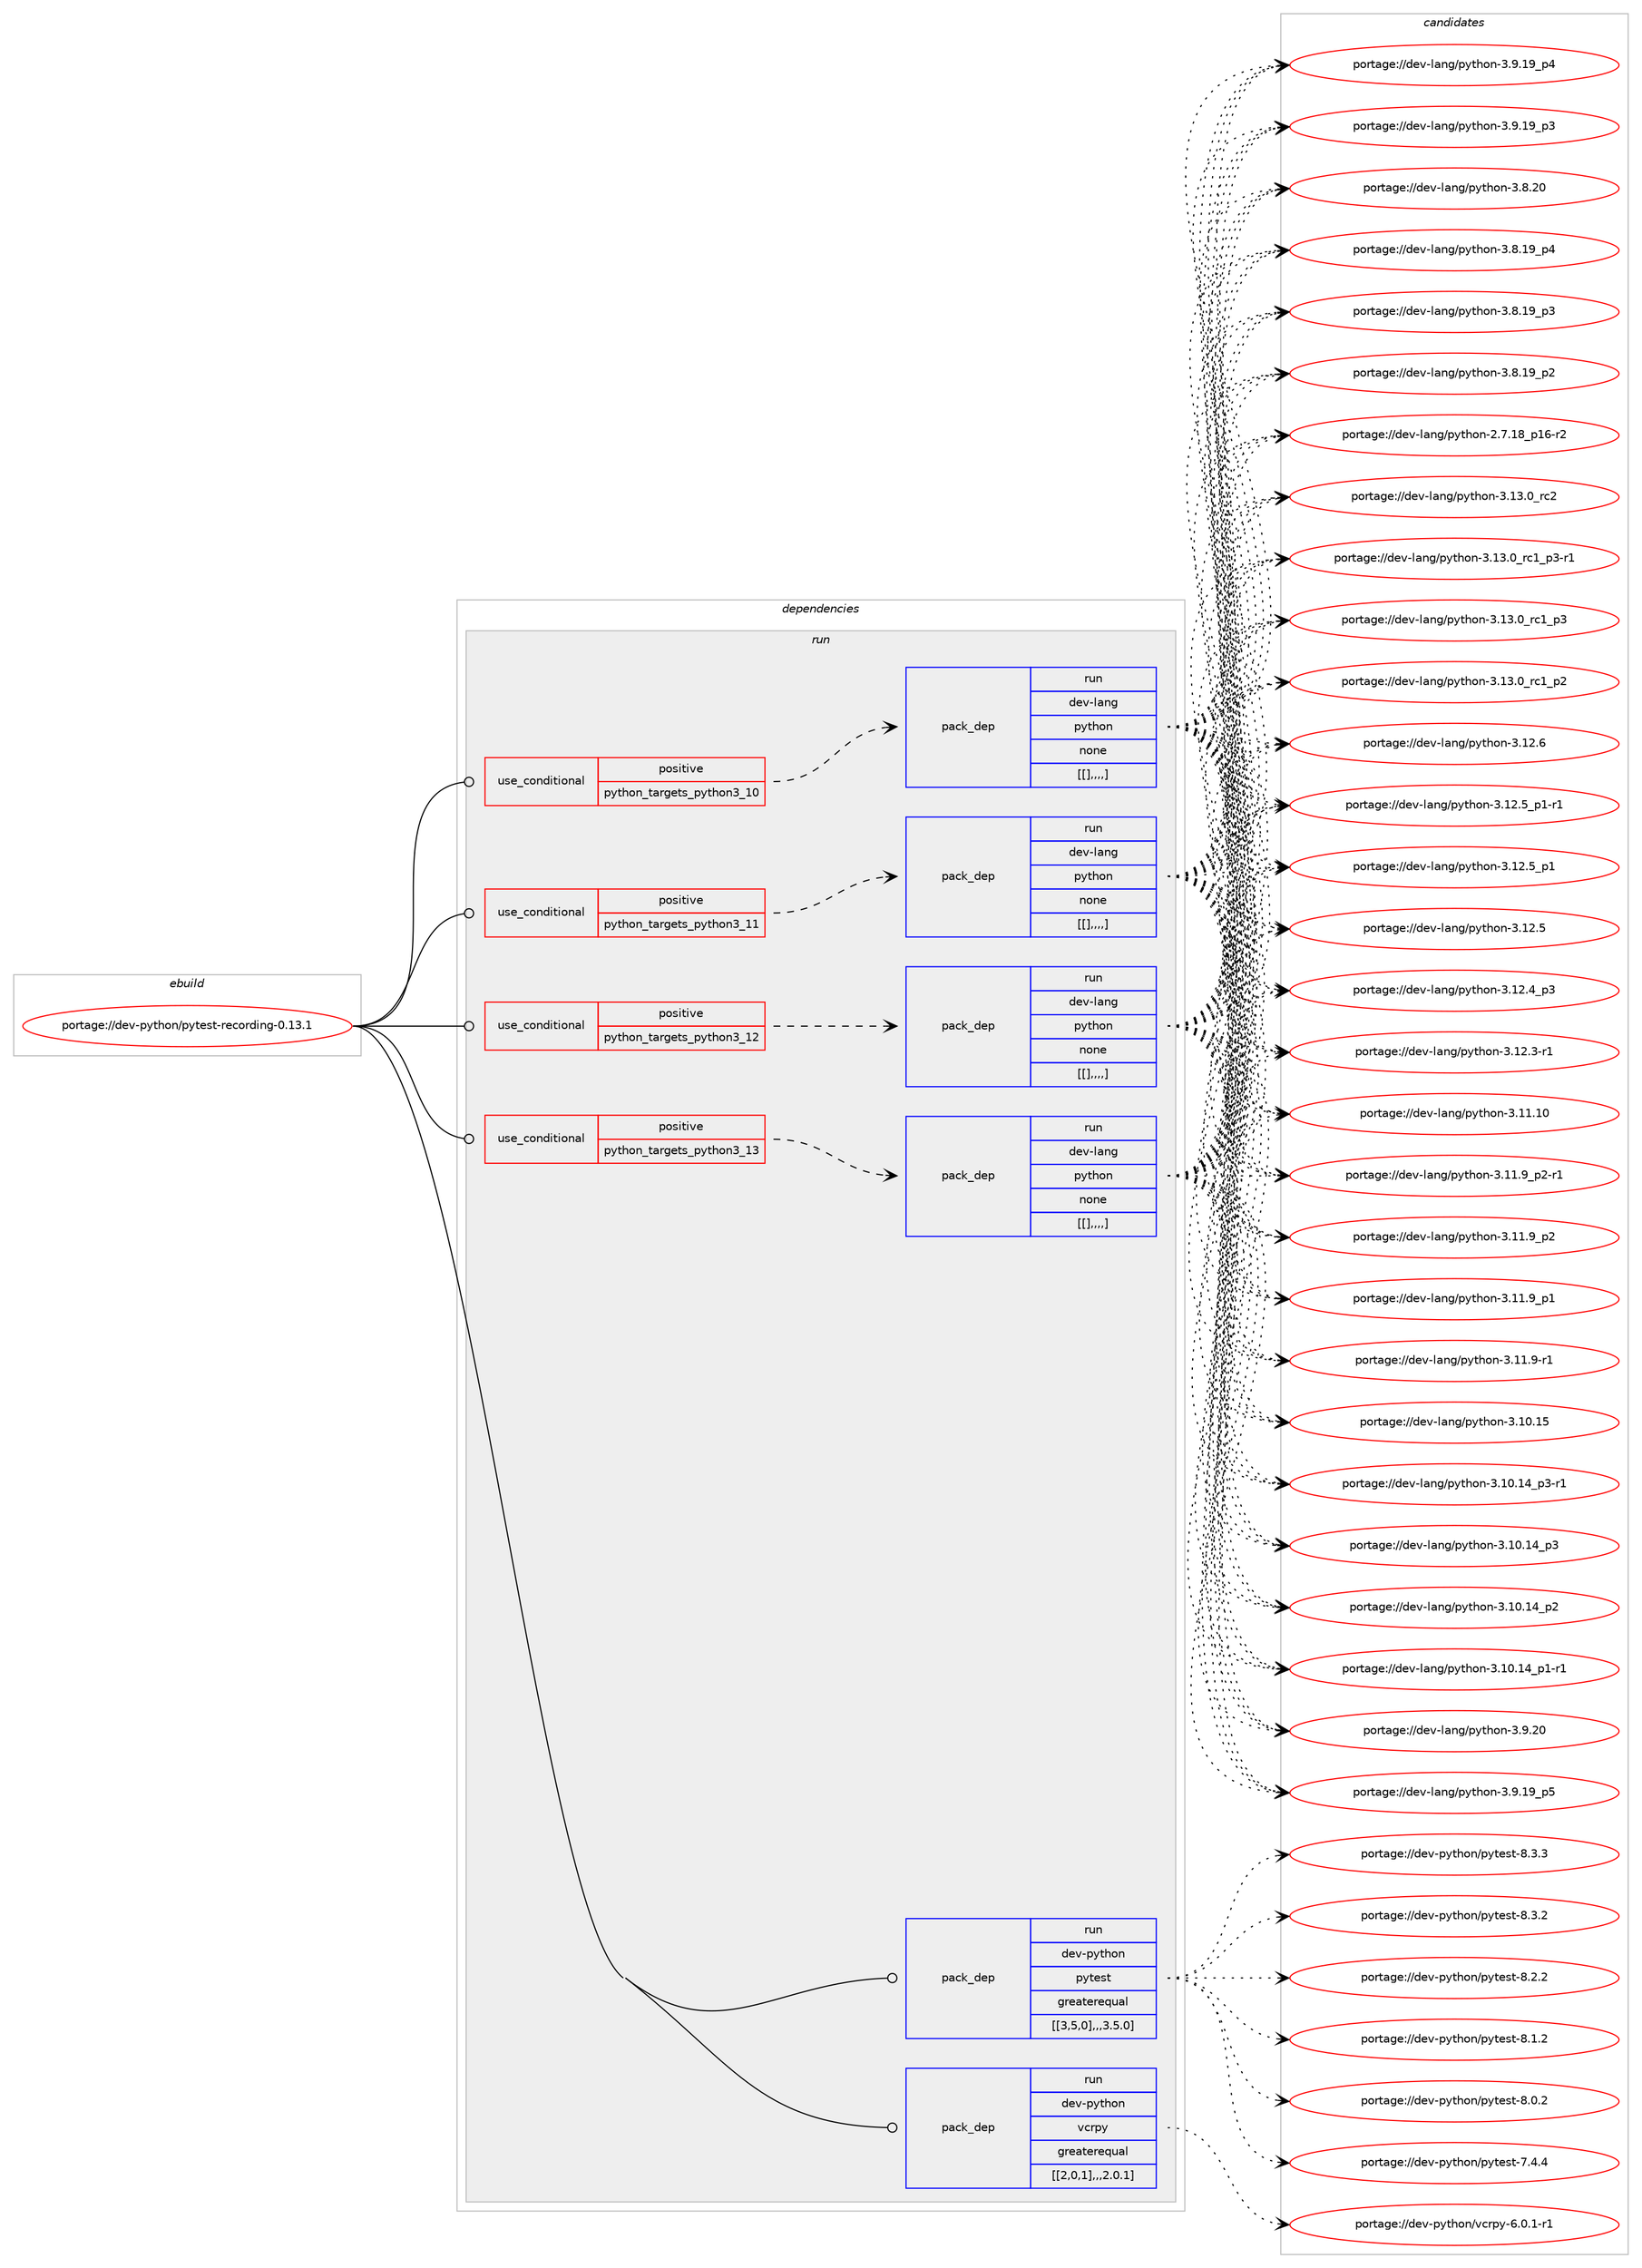 digraph prolog {

# *************
# Graph options
# *************

newrank=true;
concentrate=true;
compound=true;
graph [rankdir=LR,fontname=Helvetica,fontsize=10,ranksep=1.5];#, ranksep=2.5, nodesep=0.2];
edge  [arrowhead=vee];
node  [fontname=Helvetica,fontsize=10];

# **********
# The ebuild
# **********

subgraph cluster_leftcol {
color=gray;
label=<<i>ebuild</i>>;
id [label="portage://dev-python/pytest-recording-0.13.1", color=red, width=4, href="../dev-python/pytest-recording-0.13.1.svg"];
}

# ****************
# The dependencies
# ****************

subgraph cluster_midcol {
color=gray;
label=<<i>dependencies</i>>;
subgraph cluster_compile {
fillcolor="#eeeeee";
style=filled;
label=<<i>compile</i>>;
}
subgraph cluster_compileandrun {
fillcolor="#eeeeee";
style=filled;
label=<<i>compile and run</i>>;
}
subgraph cluster_run {
fillcolor="#eeeeee";
style=filled;
label=<<i>run</i>>;
subgraph cond38957 {
dependency161216 [label=<<TABLE BORDER="0" CELLBORDER="1" CELLSPACING="0" CELLPADDING="4"><TR><TD ROWSPAN="3" CELLPADDING="10">use_conditional</TD></TR><TR><TD>positive</TD></TR><TR><TD>python_targets_python3_10</TD></TR></TABLE>>, shape=none, color=red];
subgraph pack121003 {
dependency161217 [label=<<TABLE BORDER="0" CELLBORDER="1" CELLSPACING="0" CELLPADDING="4" WIDTH="220"><TR><TD ROWSPAN="6" CELLPADDING="30">pack_dep</TD></TR><TR><TD WIDTH="110">run</TD></TR><TR><TD>dev-lang</TD></TR><TR><TD>python</TD></TR><TR><TD>none</TD></TR><TR><TD>[[],,,,]</TD></TR></TABLE>>, shape=none, color=blue];
}
dependency161216:e -> dependency161217:w [weight=20,style="dashed",arrowhead="vee"];
}
id:e -> dependency161216:w [weight=20,style="solid",arrowhead="odot"];
subgraph cond38958 {
dependency161218 [label=<<TABLE BORDER="0" CELLBORDER="1" CELLSPACING="0" CELLPADDING="4"><TR><TD ROWSPAN="3" CELLPADDING="10">use_conditional</TD></TR><TR><TD>positive</TD></TR><TR><TD>python_targets_python3_11</TD></TR></TABLE>>, shape=none, color=red];
subgraph pack121004 {
dependency161219 [label=<<TABLE BORDER="0" CELLBORDER="1" CELLSPACING="0" CELLPADDING="4" WIDTH="220"><TR><TD ROWSPAN="6" CELLPADDING="30">pack_dep</TD></TR><TR><TD WIDTH="110">run</TD></TR><TR><TD>dev-lang</TD></TR><TR><TD>python</TD></TR><TR><TD>none</TD></TR><TR><TD>[[],,,,]</TD></TR></TABLE>>, shape=none, color=blue];
}
dependency161218:e -> dependency161219:w [weight=20,style="dashed",arrowhead="vee"];
}
id:e -> dependency161218:w [weight=20,style="solid",arrowhead="odot"];
subgraph cond38959 {
dependency161220 [label=<<TABLE BORDER="0" CELLBORDER="1" CELLSPACING="0" CELLPADDING="4"><TR><TD ROWSPAN="3" CELLPADDING="10">use_conditional</TD></TR><TR><TD>positive</TD></TR><TR><TD>python_targets_python3_12</TD></TR></TABLE>>, shape=none, color=red];
subgraph pack121005 {
dependency161221 [label=<<TABLE BORDER="0" CELLBORDER="1" CELLSPACING="0" CELLPADDING="4" WIDTH="220"><TR><TD ROWSPAN="6" CELLPADDING="30">pack_dep</TD></TR><TR><TD WIDTH="110">run</TD></TR><TR><TD>dev-lang</TD></TR><TR><TD>python</TD></TR><TR><TD>none</TD></TR><TR><TD>[[],,,,]</TD></TR></TABLE>>, shape=none, color=blue];
}
dependency161220:e -> dependency161221:w [weight=20,style="dashed",arrowhead="vee"];
}
id:e -> dependency161220:w [weight=20,style="solid",arrowhead="odot"];
subgraph cond38960 {
dependency161222 [label=<<TABLE BORDER="0" CELLBORDER="1" CELLSPACING="0" CELLPADDING="4"><TR><TD ROWSPAN="3" CELLPADDING="10">use_conditional</TD></TR><TR><TD>positive</TD></TR><TR><TD>python_targets_python3_13</TD></TR></TABLE>>, shape=none, color=red];
subgraph pack121006 {
dependency161223 [label=<<TABLE BORDER="0" CELLBORDER="1" CELLSPACING="0" CELLPADDING="4" WIDTH="220"><TR><TD ROWSPAN="6" CELLPADDING="30">pack_dep</TD></TR><TR><TD WIDTH="110">run</TD></TR><TR><TD>dev-lang</TD></TR><TR><TD>python</TD></TR><TR><TD>none</TD></TR><TR><TD>[[],,,,]</TD></TR></TABLE>>, shape=none, color=blue];
}
dependency161222:e -> dependency161223:w [weight=20,style="dashed",arrowhead="vee"];
}
id:e -> dependency161222:w [weight=20,style="solid",arrowhead="odot"];
subgraph pack121007 {
dependency161224 [label=<<TABLE BORDER="0" CELLBORDER="1" CELLSPACING="0" CELLPADDING="4" WIDTH="220"><TR><TD ROWSPAN="6" CELLPADDING="30">pack_dep</TD></TR><TR><TD WIDTH="110">run</TD></TR><TR><TD>dev-python</TD></TR><TR><TD>pytest</TD></TR><TR><TD>greaterequal</TD></TR><TR><TD>[[3,5,0],,,3.5.0]</TD></TR></TABLE>>, shape=none, color=blue];
}
id:e -> dependency161224:w [weight=20,style="solid",arrowhead="odot"];
subgraph pack121008 {
dependency161225 [label=<<TABLE BORDER="0" CELLBORDER="1" CELLSPACING="0" CELLPADDING="4" WIDTH="220"><TR><TD ROWSPAN="6" CELLPADDING="30">pack_dep</TD></TR><TR><TD WIDTH="110">run</TD></TR><TR><TD>dev-python</TD></TR><TR><TD>vcrpy</TD></TR><TR><TD>greaterequal</TD></TR><TR><TD>[[2,0,1],,,2.0.1]</TD></TR></TABLE>>, shape=none, color=blue];
}
id:e -> dependency161225:w [weight=20,style="solid",arrowhead="odot"];
}
}

# **************
# The candidates
# **************

subgraph cluster_choices {
rank=same;
color=gray;
label=<<i>candidates</i>>;

subgraph choice121003 {
color=black;
nodesep=1;
choice10010111845108971101034711212111610411111045514649514648951149950 [label="portage://dev-lang/python-3.13.0_rc2", color=red, width=4,href="../dev-lang/python-3.13.0_rc2.svg"];
choice1001011184510897110103471121211161041111104551464951464895114994995112514511449 [label="portage://dev-lang/python-3.13.0_rc1_p3-r1", color=red, width=4,href="../dev-lang/python-3.13.0_rc1_p3-r1.svg"];
choice100101118451089711010347112121116104111110455146495146489511499499511251 [label="portage://dev-lang/python-3.13.0_rc1_p3", color=red, width=4,href="../dev-lang/python-3.13.0_rc1_p3.svg"];
choice100101118451089711010347112121116104111110455146495146489511499499511250 [label="portage://dev-lang/python-3.13.0_rc1_p2", color=red, width=4,href="../dev-lang/python-3.13.0_rc1_p2.svg"];
choice10010111845108971101034711212111610411111045514649504654 [label="portage://dev-lang/python-3.12.6", color=red, width=4,href="../dev-lang/python-3.12.6.svg"];
choice1001011184510897110103471121211161041111104551464950465395112494511449 [label="portage://dev-lang/python-3.12.5_p1-r1", color=red, width=4,href="../dev-lang/python-3.12.5_p1-r1.svg"];
choice100101118451089711010347112121116104111110455146495046539511249 [label="portage://dev-lang/python-3.12.5_p1", color=red, width=4,href="../dev-lang/python-3.12.5_p1.svg"];
choice10010111845108971101034711212111610411111045514649504653 [label="portage://dev-lang/python-3.12.5", color=red, width=4,href="../dev-lang/python-3.12.5.svg"];
choice100101118451089711010347112121116104111110455146495046529511251 [label="portage://dev-lang/python-3.12.4_p3", color=red, width=4,href="../dev-lang/python-3.12.4_p3.svg"];
choice100101118451089711010347112121116104111110455146495046514511449 [label="portage://dev-lang/python-3.12.3-r1", color=red, width=4,href="../dev-lang/python-3.12.3-r1.svg"];
choice1001011184510897110103471121211161041111104551464949464948 [label="portage://dev-lang/python-3.11.10", color=red, width=4,href="../dev-lang/python-3.11.10.svg"];
choice1001011184510897110103471121211161041111104551464949465795112504511449 [label="portage://dev-lang/python-3.11.9_p2-r1", color=red, width=4,href="../dev-lang/python-3.11.9_p2-r1.svg"];
choice100101118451089711010347112121116104111110455146494946579511250 [label="portage://dev-lang/python-3.11.9_p2", color=red, width=4,href="../dev-lang/python-3.11.9_p2.svg"];
choice100101118451089711010347112121116104111110455146494946579511249 [label="portage://dev-lang/python-3.11.9_p1", color=red, width=4,href="../dev-lang/python-3.11.9_p1.svg"];
choice100101118451089711010347112121116104111110455146494946574511449 [label="portage://dev-lang/python-3.11.9-r1", color=red, width=4,href="../dev-lang/python-3.11.9-r1.svg"];
choice1001011184510897110103471121211161041111104551464948464953 [label="portage://dev-lang/python-3.10.15", color=red, width=4,href="../dev-lang/python-3.10.15.svg"];
choice100101118451089711010347112121116104111110455146494846495295112514511449 [label="portage://dev-lang/python-3.10.14_p3-r1", color=red, width=4,href="../dev-lang/python-3.10.14_p3-r1.svg"];
choice10010111845108971101034711212111610411111045514649484649529511251 [label="portage://dev-lang/python-3.10.14_p3", color=red, width=4,href="../dev-lang/python-3.10.14_p3.svg"];
choice10010111845108971101034711212111610411111045514649484649529511250 [label="portage://dev-lang/python-3.10.14_p2", color=red, width=4,href="../dev-lang/python-3.10.14_p2.svg"];
choice100101118451089711010347112121116104111110455146494846495295112494511449 [label="portage://dev-lang/python-3.10.14_p1-r1", color=red, width=4,href="../dev-lang/python-3.10.14_p1-r1.svg"];
choice10010111845108971101034711212111610411111045514657465048 [label="portage://dev-lang/python-3.9.20", color=red, width=4,href="../dev-lang/python-3.9.20.svg"];
choice100101118451089711010347112121116104111110455146574649579511253 [label="portage://dev-lang/python-3.9.19_p5", color=red, width=4,href="../dev-lang/python-3.9.19_p5.svg"];
choice100101118451089711010347112121116104111110455146574649579511252 [label="portage://dev-lang/python-3.9.19_p4", color=red, width=4,href="../dev-lang/python-3.9.19_p4.svg"];
choice100101118451089711010347112121116104111110455146574649579511251 [label="portage://dev-lang/python-3.9.19_p3", color=red, width=4,href="../dev-lang/python-3.9.19_p3.svg"];
choice10010111845108971101034711212111610411111045514656465048 [label="portage://dev-lang/python-3.8.20", color=red, width=4,href="../dev-lang/python-3.8.20.svg"];
choice100101118451089711010347112121116104111110455146564649579511252 [label="portage://dev-lang/python-3.8.19_p4", color=red, width=4,href="../dev-lang/python-3.8.19_p4.svg"];
choice100101118451089711010347112121116104111110455146564649579511251 [label="portage://dev-lang/python-3.8.19_p3", color=red, width=4,href="../dev-lang/python-3.8.19_p3.svg"];
choice100101118451089711010347112121116104111110455146564649579511250 [label="portage://dev-lang/python-3.8.19_p2", color=red, width=4,href="../dev-lang/python-3.8.19_p2.svg"];
choice100101118451089711010347112121116104111110455046554649569511249544511450 [label="portage://dev-lang/python-2.7.18_p16-r2", color=red, width=4,href="../dev-lang/python-2.7.18_p16-r2.svg"];
dependency161217:e -> choice10010111845108971101034711212111610411111045514649514648951149950:w [style=dotted,weight="100"];
dependency161217:e -> choice1001011184510897110103471121211161041111104551464951464895114994995112514511449:w [style=dotted,weight="100"];
dependency161217:e -> choice100101118451089711010347112121116104111110455146495146489511499499511251:w [style=dotted,weight="100"];
dependency161217:e -> choice100101118451089711010347112121116104111110455146495146489511499499511250:w [style=dotted,weight="100"];
dependency161217:e -> choice10010111845108971101034711212111610411111045514649504654:w [style=dotted,weight="100"];
dependency161217:e -> choice1001011184510897110103471121211161041111104551464950465395112494511449:w [style=dotted,weight="100"];
dependency161217:e -> choice100101118451089711010347112121116104111110455146495046539511249:w [style=dotted,weight="100"];
dependency161217:e -> choice10010111845108971101034711212111610411111045514649504653:w [style=dotted,weight="100"];
dependency161217:e -> choice100101118451089711010347112121116104111110455146495046529511251:w [style=dotted,weight="100"];
dependency161217:e -> choice100101118451089711010347112121116104111110455146495046514511449:w [style=dotted,weight="100"];
dependency161217:e -> choice1001011184510897110103471121211161041111104551464949464948:w [style=dotted,weight="100"];
dependency161217:e -> choice1001011184510897110103471121211161041111104551464949465795112504511449:w [style=dotted,weight="100"];
dependency161217:e -> choice100101118451089711010347112121116104111110455146494946579511250:w [style=dotted,weight="100"];
dependency161217:e -> choice100101118451089711010347112121116104111110455146494946579511249:w [style=dotted,weight="100"];
dependency161217:e -> choice100101118451089711010347112121116104111110455146494946574511449:w [style=dotted,weight="100"];
dependency161217:e -> choice1001011184510897110103471121211161041111104551464948464953:w [style=dotted,weight="100"];
dependency161217:e -> choice100101118451089711010347112121116104111110455146494846495295112514511449:w [style=dotted,weight="100"];
dependency161217:e -> choice10010111845108971101034711212111610411111045514649484649529511251:w [style=dotted,weight="100"];
dependency161217:e -> choice10010111845108971101034711212111610411111045514649484649529511250:w [style=dotted,weight="100"];
dependency161217:e -> choice100101118451089711010347112121116104111110455146494846495295112494511449:w [style=dotted,weight="100"];
dependency161217:e -> choice10010111845108971101034711212111610411111045514657465048:w [style=dotted,weight="100"];
dependency161217:e -> choice100101118451089711010347112121116104111110455146574649579511253:w [style=dotted,weight="100"];
dependency161217:e -> choice100101118451089711010347112121116104111110455146574649579511252:w [style=dotted,weight="100"];
dependency161217:e -> choice100101118451089711010347112121116104111110455146574649579511251:w [style=dotted,weight="100"];
dependency161217:e -> choice10010111845108971101034711212111610411111045514656465048:w [style=dotted,weight="100"];
dependency161217:e -> choice100101118451089711010347112121116104111110455146564649579511252:w [style=dotted,weight="100"];
dependency161217:e -> choice100101118451089711010347112121116104111110455146564649579511251:w [style=dotted,weight="100"];
dependency161217:e -> choice100101118451089711010347112121116104111110455146564649579511250:w [style=dotted,weight="100"];
dependency161217:e -> choice100101118451089711010347112121116104111110455046554649569511249544511450:w [style=dotted,weight="100"];
}
subgraph choice121004 {
color=black;
nodesep=1;
choice10010111845108971101034711212111610411111045514649514648951149950 [label="portage://dev-lang/python-3.13.0_rc2", color=red, width=4,href="../dev-lang/python-3.13.0_rc2.svg"];
choice1001011184510897110103471121211161041111104551464951464895114994995112514511449 [label="portage://dev-lang/python-3.13.0_rc1_p3-r1", color=red, width=4,href="../dev-lang/python-3.13.0_rc1_p3-r1.svg"];
choice100101118451089711010347112121116104111110455146495146489511499499511251 [label="portage://dev-lang/python-3.13.0_rc1_p3", color=red, width=4,href="../dev-lang/python-3.13.0_rc1_p3.svg"];
choice100101118451089711010347112121116104111110455146495146489511499499511250 [label="portage://dev-lang/python-3.13.0_rc1_p2", color=red, width=4,href="../dev-lang/python-3.13.0_rc1_p2.svg"];
choice10010111845108971101034711212111610411111045514649504654 [label="portage://dev-lang/python-3.12.6", color=red, width=4,href="../dev-lang/python-3.12.6.svg"];
choice1001011184510897110103471121211161041111104551464950465395112494511449 [label="portage://dev-lang/python-3.12.5_p1-r1", color=red, width=4,href="../dev-lang/python-3.12.5_p1-r1.svg"];
choice100101118451089711010347112121116104111110455146495046539511249 [label="portage://dev-lang/python-3.12.5_p1", color=red, width=4,href="../dev-lang/python-3.12.5_p1.svg"];
choice10010111845108971101034711212111610411111045514649504653 [label="portage://dev-lang/python-3.12.5", color=red, width=4,href="../dev-lang/python-3.12.5.svg"];
choice100101118451089711010347112121116104111110455146495046529511251 [label="portage://dev-lang/python-3.12.4_p3", color=red, width=4,href="../dev-lang/python-3.12.4_p3.svg"];
choice100101118451089711010347112121116104111110455146495046514511449 [label="portage://dev-lang/python-3.12.3-r1", color=red, width=4,href="../dev-lang/python-3.12.3-r1.svg"];
choice1001011184510897110103471121211161041111104551464949464948 [label="portage://dev-lang/python-3.11.10", color=red, width=4,href="../dev-lang/python-3.11.10.svg"];
choice1001011184510897110103471121211161041111104551464949465795112504511449 [label="portage://dev-lang/python-3.11.9_p2-r1", color=red, width=4,href="../dev-lang/python-3.11.9_p2-r1.svg"];
choice100101118451089711010347112121116104111110455146494946579511250 [label="portage://dev-lang/python-3.11.9_p2", color=red, width=4,href="../dev-lang/python-3.11.9_p2.svg"];
choice100101118451089711010347112121116104111110455146494946579511249 [label="portage://dev-lang/python-3.11.9_p1", color=red, width=4,href="../dev-lang/python-3.11.9_p1.svg"];
choice100101118451089711010347112121116104111110455146494946574511449 [label="portage://dev-lang/python-3.11.9-r1", color=red, width=4,href="../dev-lang/python-3.11.9-r1.svg"];
choice1001011184510897110103471121211161041111104551464948464953 [label="portage://dev-lang/python-3.10.15", color=red, width=4,href="../dev-lang/python-3.10.15.svg"];
choice100101118451089711010347112121116104111110455146494846495295112514511449 [label="portage://dev-lang/python-3.10.14_p3-r1", color=red, width=4,href="../dev-lang/python-3.10.14_p3-r1.svg"];
choice10010111845108971101034711212111610411111045514649484649529511251 [label="portage://dev-lang/python-3.10.14_p3", color=red, width=4,href="../dev-lang/python-3.10.14_p3.svg"];
choice10010111845108971101034711212111610411111045514649484649529511250 [label="portage://dev-lang/python-3.10.14_p2", color=red, width=4,href="../dev-lang/python-3.10.14_p2.svg"];
choice100101118451089711010347112121116104111110455146494846495295112494511449 [label="portage://dev-lang/python-3.10.14_p1-r1", color=red, width=4,href="../dev-lang/python-3.10.14_p1-r1.svg"];
choice10010111845108971101034711212111610411111045514657465048 [label="portage://dev-lang/python-3.9.20", color=red, width=4,href="../dev-lang/python-3.9.20.svg"];
choice100101118451089711010347112121116104111110455146574649579511253 [label="portage://dev-lang/python-3.9.19_p5", color=red, width=4,href="../dev-lang/python-3.9.19_p5.svg"];
choice100101118451089711010347112121116104111110455146574649579511252 [label="portage://dev-lang/python-3.9.19_p4", color=red, width=4,href="../dev-lang/python-3.9.19_p4.svg"];
choice100101118451089711010347112121116104111110455146574649579511251 [label="portage://dev-lang/python-3.9.19_p3", color=red, width=4,href="../dev-lang/python-3.9.19_p3.svg"];
choice10010111845108971101034711212111610411111045514656465048 [label="portage://dev-lang/python-3.8.20", color=red, width=4,href="../dev-lang/python-3.8.20.svg"];
choice100101118451089711010347112121116104111110455146564649579511252 [label="portage://dev-lang/python-3.8.19_p4", color=red, width=4,href="../dev-lang/python-3.8.19_p4.svg"];
choice100101118451089711010347112121116104111110455146564649579511251 [label="portage://dev-lang/python-3.8.19_p3", color=red, width=4,href="../dev-lang/python-3.8.19_p3.svg"];
choice100101118451089711010347112121116104111110455146564649579511250 [label="portage://dev-lang/python-3.8.19_p2", color=red, width=4,href="../dev-lang/python-3.8.19_p2.svg"];
choice100101118451089711010347112121116104111110455046554649569511249544511450 [label="portage://dev-lang/python-2.7.18_p16-r2", color=red, width=4,href="../dev-lang/python-2.7.18_p16-r2.svg"];
dependency161219:e -> choice10010111845108971101034711212111610411111045514649514648951149950:w [style=dotted,weight="100"];
dependency161219:e -> choice1001011184510897110103471121211161041111104551464951464895114994995112514511449:w [style=dotted,weight="100"];
dependency161219:e -> choice100101118451089711010347112121116104111110455146495146489511499499511251:w [style=dotted,weight="100"];
dependency161219:e -> choice100101118451089711010347112121116104111110455146495146489511499499511250:w [style=dotted,weight="100"];
dependency161219:e -> choice10010111845108971101034711212111610411111045514649504654:w [style=dotted,weight="100"];
dependency161219:e -> choice1001011184510897110103471121211161041111104551464950465395112494511449:w [style=dotted,weight="100"];
dependency161219:e -> choice100101118451089711010347112121116104111110455146495046539511249:w [style=dotted,weight="100"];
dependency161219:e -> choice10010111845108971101034711212111610411111045514649504653:w [style=dotted,weight="100"];
dependency161219:e -> choice100101118451089711010347112121116104111110455146495046529511251:w [style=dotted,weight="100"];
dependency161219:e -> choice100101118451089711010347112121116104111110455146495046514511449:w [style=dotted,weight="100"];
dependency161219:e -> choice1001011184510897110103471121211161041111104551464949464948:w [style=dotted,weight="100"];
dependency161219:e -> choice1001011184510897110103471121211161041111104551464949465795112504511449:w [style=dotted,weight="100"];
dependency161219:e -> choice100101118451089711010347112121116104111110455146494946579511250:w [style=dotted,weight="100"];
dependency161219:e -> choice100101118451089711010347112121116104111110455146494946579511249:w [style=dotted,weight="100"];
dependency161219:e -> choice100101118451089711010347112121116104111110455146494946574511449:w [style=dotted,weight="100"];
dependency161219:e -> choice1001011184510897110103471121211161041111104551464948464953:w [style=dotted,weight="100"];
dependency161219:e -> choice100101118451089711010347112121116104111110455146494846495295112514511449:w [style=dotted,weight="100"];
dependency161219:e -> choice10010111845108971101034711212111610411111045514649484649529511251:w [style=dotted,weight="100"];
dependency161219:e -> choice10010111845108971101034711212111610411111045514649484649529511250:w [style=dotted,weight="100"];
dependency161219:e -> choice100101118451089711010347112121116104111110455146494846495295112494511449:w [style=dotted,weight="100"];
dependency161219:e -> choice10010111845108971101034711212111610411111045514657465048:w [style=dotted,weight="100"];
dependency161219:e -> choice100101118451089711010347112121116104111110455146574649579511253:w [style=dotted,weight="100"];
dependency161219:e -> choice100101118451089711010347112121116104111110455146574649579511252:w [style=dotted,weight="100"];
dependency161219:e -> choice100101118451089711010347112121116104111110455146574649579511251:w [style=dotted,weight="100"];
dependency161219:e -> choice10010111845108971101034711212111610411111045514656465048:w [style=dotted,weight="100"];
dependency161219:e -> choice100101118451089711010347112121116104111110455146564649579511252:w [style=dotted,weight="100"];
dependency161219:e -> choice100101118451089711010347112121116104111110455146564649579511251:w [style=dotted,weight="100"];
dependency161219:e -> choice100101118451089711010347112121116104111110455146564649579511250:w [style=dotted,weight="100"];
dependency161219:e -> choice100101118451089711010347112121116104111110455046554649569511249544511450:w [style=dotted,weight="100"];
}
subgraph choice121005 {
color=black;
nodesep=1;
choice10010111845108971101034711212111610411111045514649514648951149950 [label="portage://dev-lang/python-3.13.0_rc2", color=red, width=4,href="../dev-lang/python-3.13.0_rc2.svg"];
choice1001011184510897110103471121211161041111104551464951464895114994995112514511449 [label="portage://dev-lang/python-3.13.0_rc1_p3-r1", color=red, width=4,href="../dev-lang/python-3.13.0_rc1_p3-r1.svg"];
choice100101118451089711010347112121116104111110455146495146489511499499511251 [label="portage://dev-lang/python-3.13.0_rc1_p3", color=red, width=4,href="../dev-lang/python-3.13.0_rc1_p3.svg"];
choice100101118451089711010347112121116104111110455146495146489511499499511250 [label="portage://dev-lang/python-3.13.0_rc1_p2", color=red, width=4,href="../dev-lang/python-3.13.0_rc1_p2.svg"];
choice10010111845108971101034711212111610411111045514649504654 [label="portage://dev-lang/python-3.12.6", color=red, width=4,href="../dev-lang/python-3.12.6.svg"];
choice1001011184510897110103471121211161041111104551464950465395112494511449 [label="portage://dev-lang/python-3.12.5_p1-r1", color=red, width=4,href="../dev-lang/python-3.12.5_p1-r1.svg"];
choice100101118451089711010347112121116104111110455146495046539511249 [label="portage://dev-lang/python-3.12.5_p1", color=red, width=4,href="../dev-lang/python-3.12.5_p1.svg"];
choice10010111845108971101034711212111610411111045514649504653 [label="portage://dev-lang/python-3.12.5", color=red, width=4,href="../dev-lang/python-3.12.5.svg"];
choice100101118451089711010347112121116104111110455146495046529511251 [label="portage://dev-lang/python-3.12.4_p3", color=red, width=4,href="../dev-lang/python-3.12.4_p3.svg"];
choice100101118451089711010347112121116104111110455146495046514511449 [label="portage://dev-lang/python-3.12.3-r1", color=red, width=4,href="../dev-lang/python-3.12.3-r1.svg"];
choice1001011184510897110103471121211161041111104551464949464948 [label="portage://dev-lang/python-3.11.10", color=red, width=4,href="../dev-lang/python-3.11.10.svg"];
choice1001011184510897110103471121211161041111104551464949465795112504511449 [label="portage://dev-lang/python-3.11.9_p2-r1", color=red, width=4,href="../dev-lang/python-3.11.9_p2-r1.svg"];
choice100101118451089711010347112121116104111110455146494946579511250 [label="portage://dev-lang/python-3.11.9_p2", color=red, width=4,href="../dev-lang/python-3.11.9_p2.svg"];
choice100101118451089711010347112121116104111110455146494946579511249 [label="portage://dev-lang/python-3.11.9_p1", color=red, width=4,href="../dev-lang/python-3.11.9_p1.svg"];
choice100101118451089711010347112121116104111110455146494946574511449 [label="portage://dev-lang/python-3.11.9-r1", color=red, width=4,href="../dev-lang/python-3.11.9-r1.svg"];
choice1001011184510897110103471121211161041111104551464948464953 [label="portage://dev-lang/python-3.10.15", color=red, width=4,href="../dev-lang/python-3.10.15.svg"];
choice100101118451089711010347112121116104111110455146494846495295112514511449 [label="portage://dev-lang/python-3.10.14_p3-r1", color=red, width=4,href="../dev-lang/python-3.10.14_p3-r1.svg"];
choice10010111845108971101034711212111610411111045514649484649529511251 [label="portage://dev-lang/python-3.10.14_p3", color=red, width=4,href="../dev-lang/python-3.10.14_p3.svg"];
choice10010111845108971101034711212111610411111045514649484649529511250 [label="portage://dev-lang/python-3.10.14_p2", color=red, width=4,href="../dev-lang/python-3.10.14_p2.svg"];
choice100101118451089711010347112121116104111110455146494846495295112494511449 [label="portage://dev-lang/python-3.10.14_p1-r1", color=red, width=4,href="../dev-lang/python-3.10.14_p1-r1.svg"];
choice10010111845108971101034711212111610411111045514657465048 [label="portage://dev-lang/python-3.9.20", color=red, width=4,href="../dev-lang/python-3.9.20.svg"];
choice100101118451089711010347112121116104111110455146574649579511253 [label="portage://dev-lang/python-3.9.19_p5", color=red, width=4,href="../dev-lang/python-3.9.19_p5.svg"];
choice100101118451089711010347112121116104111110455146574649579511252 [label="portage://dev-lang/python-3.9.19_p4", color=red, width=4,href="../dev-lang/python-3.9.19_p4.svg"];
choice100101118451089711010347112121116104111110455146574649579511251 [label="portage://dev-lang/python-3.9.19_p3", color=red, width=4,href="../dev-lang/python-3.9.19_p3.svg"];
choice10010111845108971101034711212111610411111045514656465048 [label="portage://dev-lang/python-3.8.20", color=red, width=4,href="../dev-lang/python-3.8.20.svg"];
choice100101118451089711010347112121116104111110455146564649579511252 [label="portage://dev-lang/python-3.8.19_p4", color=red, width=4,href="../dev-lang/python-3.8.19_p4.svg"];
choice100101118451089711010347112121116104111110455146564649579511251 [label="portage://dev-lang/python-3.8.19_p3", color=red, width=4,href="../dev-lang/python-3.8.19_p3.svg"];
choice100101118451089711010347112121116104111110455146564649579511250 [label="portage://dev-lang/python-3.8.19_p2", color=red, width=4,href="../dev-lang/python-3.8.19_p2.svg"];
choice100101118451089711010347112121116104111110455046554649569511249544511450 [label="portage://dev-lang/python-2.7.18_p16-r2", color=red, width=4,href="../dev-lang/python-2.7.18_p16-r2.svg"];
dependency161221:e -> choice10010111845108971101034711212111610411111045514649514648951149950:w [style=dotted,weight="100"];
dependency161221:e -> choice1001011184510897110103471121211161041111104551464951464895114994995112514511449:w [style=dotted,weight="100"];
dependency161221:e -> choice100101118451089711010347112121116104111110455146495146489511499499511251:w [style=dotted,weight="100"];
dependency161221:e -> choice100101118451089711010347112121116104111110455146495146489511499499511250:w [style=dotted,weight="100"];
dependency161221:e -> choice10010111845108971101034711212111610411111045514649504654:w [style=dotted,weight="100"];
dependency161221:e -> choice1001011184510897110103471121211161041111104551464950465395112494511449:w [style=dotted,weight="100"];
dependency161221:e -> choice100101118451089711010347112121116104111110455146495046539511249:w [style=dotted,weight="100"];
dependency161221:e -> choice10010111845108971101034711212111610411111045514649504653:w [style=dotted,weight="100"];
dependency161221:e -> choice100101118451089711010347112121116104111110455146495046529511251:w [style=dotted,weight="100"];
dependency161221:e -> choice100101118451089711010347112121116104111110455146495046514511449:w [style=dotted,weight="100"];
dependency161221:e -> choice1001011184510897110103471121211161041111104551464949464948:w [style=dotted,weight="100"];
dependency161221:e -> choice1001011184510897110103471121211161041111104551464949465795112504511449:w [style=dotted,weight="100"];
dependency161221:e -> choice100101118451089711010347112121116104111110455146494946579511250:w [style=dotted,weight="100"];
dependency161221:e -> choice100101118451089711010347112121116104111110455146494946579511249:w [style=dotted,weight="100"];
dependency161221:e -> choice100101118451089711010347112121116104111110455146494946574511449:w [style=dotted,weight="100"];
dependency161221:e -> choice1001011184510897110103471121211161041111104551464948464953:w [style=dotted,weight="100"];
dependency161221:e -> choice100101118451089711010347112121116104111110455146494846495295112514511449:w [style=dotted,weight="100"];
dependency161221:e -> choice10010111845108971101034711212111610411111045514649484649529511251:w [style=dotted,weight="100"];
dependency161221:e -> choice10010111845108971101034711212111610411111045514649484649529511250:w [style=dotted,weight="100"];
dependency161221:e -> choice100101118451089711010347112121116104111110455146494846495295112494511449:w [style=dotted,weight="100"];
dependency161221:e -> choice10010111845108971101034711212111610411111045514657465048:w [style=dotted,weight="100"];
dependency161221:e -> choice100101118451089711010347112121116104111110455146574649579511253:w [style=dotted,weight="100"];
dependency161221:e -> choice100101118451089711010347112121116104111110455146574649579511252:w [style=dotted,weight="100"];
dependency161221:e -> choice100101118451089711010347112121116104111110455146574649579511251:w [style=dotted,weight="100"];
dependency161221:e -> choice10010111845108971101034711212111610411111045514656465048:w [style=dotted,weight="100"];
dependency161221:e -> choice100101118451089711010347112121116104111110455146564649579511252:w [style=dotted,weight="100"];
dependency161221:e -> choice100101118451089711010347112121116104111110455146564649579511251:w [style=dotted,weight="100"];
dependency161221:e -> choice100101118451089711010347112121116104111110455146564649579511250:w [style=dotted,weight="100"];
dependency161221:e -> choice100101118451089711010347112121116104111110455046554649569511249544511450:w [style=dotted,weight="100"];
}
subgraph choice121006 {
color=black;
nodesep=1;
choice10010111845108971101034711212111610411111045514649514648951149950 [label="portage://dev-lang/python-3.13.0_rc2", color=red, width=4,href="../dev-lang/python-3.13.0_rc2.svg"];
choice1001011184510897110103471121211161041111104551464951464895114994995112514511449 [label="portage://dev-lang/python-3.13.0_rc1_p3-r1", color=red, width=4,href="../dev-lang/python-3.13.0_rc1_p3-r1.svg"];
choice100101118451089711010347112121116104111110455146495146489511499499511251 [label="portage://dev-lang/python-3.13.0_rc1_p3", color=red, width=4,href="../dev-lang/python-3.13.0_rc1_p3.svg"];
choice100101118451089711010347112121116104111110455146495146489511499499511250 [label="portage://dev-lang/python-3.13.0_rc1_p2", color=red, width=4,href="../dev-lang/python-3.13.0_rc1_p2.svg"];
choice10010111845108971101034711212111610411111045514649504654 [label="portage://dev-lang/python-3.12.6", color=red, width=4,href="../dev-lang/python-3.12.6.svg"];
choice1001011184510897110103471121211161041111104551464950465395112494511449 [label="portage://dev-lang/python-3.12.5_p1-r1", color=red, width=4,href="../dev-lang/python-3.12.5_p1-r1.svg"];
choice100101118451089711010347112121116104111110455146495046539511249 [label="portage://dev-lang/python-3.12.5_p1", color=red, width=4,href="../dev-lang/python-3.12.5_p1.svg"];
choice10010111845108971101034711212111610411111045514649504653 [label="portage://dev-lang/python-3.12.5", color=red, width=4,href="../dev-lang/python-3.12.5.svg"];
choice100101118451089711010347112121116104111110455146495046529511251 [label="portage://dev-lang/python-3.12.4_p3", color=red, width=4,href="../dev-lang/python-3.12.4_p3.svg"];
choice100101118451089711010347112121116104111110455146495046514511449 [label="portage://dev-lang/python-3.12.3-r1", color=red, width=4,href="../dev-lang/python-3.12.3-r1.svg"];
choice1001011184510897110103471121211161041111104551464949464948 [label="portage://dev-lang/python-3.11.10", color=red, width=4,href="../dev-lang/python-3.11.10.svg"];
choice1001011184510897110103471121211161041111104551464949465795112504511449 [label="portage://dev-lang/python-3.11.9_p2-r1", color=red, width=4,href="../dev-lang/python-3.11.9_p2-r1.svg"];
choice100101118451089711010347112121116104111110455146494946579511250 [label="portage://dev-lang/python-3.11.9_p2", color=red, width=4,href="../dev-lang/python-3.11.9_p2.svg"];
choice100101118451089711010347112121116104111110455146494946579511249 [label="portage://dev-lang/python-3.11.9_p1", color=red, width=4,href="../dev-lang/python-3.11.9_p1.svg"];
choice100101118451089711010347112121116104111110455146494946574511449 [label="portage://dev-lang/python-3.11.9-r1", color=red, width=4,href="../dev-lang/python-3.11.9-r1.svg"];
choice1001011184510897110103471121211161041111104551464948464953 [label="portage://dev-lang/python-3.10.15", color=red, width=4,href="../dev-lang/python-3.10.15.svg"];
choice100101118451089711010347112121116104111110455146494846495295112514511449 [label="portage://dev-lang/python-3.10.14_p3-r1", color=red, width=4,href="../dev-lang/python-3.10.14_p3-r1.svg"];
choice10010111845108971101034711212111610411111045514649484649529511251 [label="portage://dev-lang/python-3.10.14_p3", color=red, width=4,href="../dev-lang/python-3.10.14_p3.svg"];
choice10010111845108971101034711212111610411111045514649484649529511250 [label="portage://dev-lang/python-3.10.14_p2", color=red, width=4,href="../dev-lang/python-3.10.14_p2.svg"];
choice100101118451089711010347112121116104111110455146494846495295112494511449 [label="portage://dev-lang/python-3.10.14_p1-r1", color=red, width=4,href="../dev-lang/python-3.10.14_p1-r1.svg"];
choice10010111845108971101034711212111610411111045514657465048 [label="portage://dev-lang/python-3.9.20", color=red, width=4,href="../dev-lang/python-3.9.20.svg"];
choice100101118451089711010347112121116104111110455146574649579511253 [label="portage://dev-lang/python-3.9.19_p5", color=red, width=4,href="../dev-lang/python-3.9.19_p5.svg"];
choice100101118451089711010347112121116104111110455146574649579511252 [label="portage://dev-lang/python-3.9.19_p4", color=red, width=4,href="../dev-lang/python-3.9.19_p4.svg"];
choice100101118451089711010347112121116104111110455146574649579511251 [label="portage://dev-lang/python-3.9.19_p3", color=red, width=4,href="../dev-lang/python-3.9.19_p3.svg"];
choice10010111845108971101034711212111610411111045514656465048 [label="portage://dev-lang/python-3.8.20", color=red, width=4,href="../dev-lang/python-3.8.20.svg"];
choice100101118451089711010347112121116104111110455146564649579511252 [label="portage://dev-lang/python-3.8.19_p4", color=red, width=4,href="../dev-lang/python-3.8.19_p4.svg"];
choice100101118451089711010347112121116104111110455146564649579511251 [label="portage://dev-lang/python-3.8.19_p3", color=red, width=4,href="../dev-lang/python-3.8.19_p3.svg"];
choice100101118451089711010347112121116104111110455146564649579511250 [label="portage://dev-lang/python-3.8.19_p2", color=red, width=4,href="../dev-lang/python-3.8.19_p2.svg"];
choice100101118451089711010347112121116104111110455046554649569511249544511450 [label="portage://dev-lang/python-2.7.18_p16-r2", color=red, width=4,href="../dev-lang/python-2.7.18_p16-r2.svg"];
dependency161223:e -> choice10010111845108971101034711212111610411111045514649514648951149950:w [style=dotted,weight="100"];
dependency161223:e -> choice1001011184510897110103471121211161041111104551464951464895114994995112514511449:w [style=dotted,weight="100"];
dependency161223:e -> choice100101118451089711010347112121116104111110455146495146489511499499511251:w [style=dotted,weight="100"];
dependency161223:e -> choice100101118451089711010347112121116104111110455146495146489511499499511250:w [style=dotted,weight="100"];
dependency161223:e -> choice10010111845108971101034711212111610411111045514649504654:w [style=dotted,weight="100"];
dependency161223:e -> choice1001011184510897110103471121211161041111104551464950465395112494511449:w [style=dotted,weight="100"];
dependency161223:e -> choice100101118451089711010347112121116104111110455146495046539511249:w [style=dotted,weight="100"];
dependency161223:e -> choice10010111845108971101034711212111610411111045514649504653:w [style=dotted,weight="100"];
dependency161223:e -> choice100101118451089711010347112121116104111110455146495046529511251:w [style=dotted,weight="100"];
dependency161223:e -> choice100101118451089711010347112121116104111110455146495046514511449:w [style=dotted,weight="100"];
dependency161223:e -> choice1001011184510897110103471121211161041111104551464949464948:w [style=dotted,weight="100"];
dependency161223:e -> choice1001011184510897110103471121211161041111104551464949465795112504511449:w [style=dotted,weight="100"];
dependency161223:e -> choice100101118451089711010347112121116104111110455146494946579511250:w [style=dotted,weight="100"];
dependency161223:e -> choice100101118451089711010347112121116104111110455146494946579511249:w [style=dotted,weight="100"];
dependency161223:e -> choice100101118451089711010347112121116104111110455146494946574511449:w [style=dotted,weight="100"];
dependency161223:e -> choice1001011184510897110103471121211161041111104551464948464953:w [style=dotted,weight="100"];
dependency161223:e -> choice100101118451089711010347112121116104111110455146494846495295112514511449:w [style=dotted,weight="100"];
dependency161223:e -> choice10010111845108971101034711212111610411111045514649484649529511251:w [style=dotted,weight="100"];
dependency161223:e -> choice10010111845108971101034711212111610411111045514649484649529511250:w [style=dotted,weight="100"];
dependency161223:e -> choice100101118451089711010347112121116104111110455146494846495295112494511449:w [style=dotted,weight="100"];
dependency161223:e -> choice10010111845108971101034711212111610411111045514657465048:w [style=dotted,weight="100"];
dependency161223:e -> choice100101118451089711010347112121116104111110455146574649579511253:w [style=dotted,weight="100"];
dependency161223:e -> choice100101118451089711010347112121116104111110455146574649579511252:w [style=dotted,weight="100"];
dependency161223:e -> choice100101118451089711010347112121116104111110455146574649579511251:w [style=dotted,weight="100"];
dependency161223:e -> choice10010111845108971101034711212111610411111045514656465048:w [style=dotted,weight="100"];
dependency161223:e -> choice100101118451089711010347112121116104111110455146564649579511252:w [style=dotted,weight="100"];
dependency161223:e -> choice100101118451089711010347112121116104111110455146564649579511251:w [style=dotted,weight="100"];
dependency161223:e -> choice100101118451089711010347112121116104111110455146564649579511250:w [style=dotted,weight="100"];
dependency161223:e -> choice100101118451089711010347112121116104111110455046554649569511249544511450:w [style=dotted,weight="100"];
}
subgraph choice121007 {
color=black;
nodesep=1;
choice1001011184511212111610411111047112121116101115116455646514651 [label="portage://dev-python/pytest-8.3.3", color=red, width=4,href="../dev-python/pytest-8.3.3.svg"];
choice1001011184511212111610411111047112121116101115116455646514650 [label="portage://dev-python/pytest-8.3.2", color=red, width=4,href="../dev-python/pytest-8.3.2.svg"];
choice1001011184511212111610411111047112121116101115116455646504650 [label="portage://dev-python/pytest-8.2.2", color=red, width=4,href="../dev-python/pytest-8.2.2.svg"];
choice1001011184511212111610411111047112121116101115116455646494650 [label="portage://dev-python/pytest-8.1.2", color=red, width=4,href="../dev-python/pytest-8.1.2.svg"];
choice1001011184511212111610411111047112121116101115116455646484650 [label="portage://dev-python/pytest-8.0.2", color=red, width=4,href="../dev-python/pytest-8.0.2.svg"];
choice1001011184511212111610411111047112121116101115116455546524652 [label="portage://dev-python/pytest-7.4.4", color=red, width=4,href="../dev-python/pytest-7.4.4.svg"];
dependency161224:e -> choice1001011184511212111610411111047112121116101115116455646514651:w [style=dotted,weight="100"];
dependency161224:e -> choice1001011184511212111610411111047112121116101115116455646514650:w [style=dotted,weight="100"];
dependency161224:e -> choice1001011184511212111610411111047112121116101115116455646504650:w [style=dotted,weight="100"];
dependency161224:e -> choice1001011184511212111610411111047112121116101115116455646494650:w [style=dotted,weight="100"];
dependency161224:e -> choice1001011184511212111610411111047112121116101115116455646484650:w [style=dotted,weight="100"];
dependency161224:e -> choice1001011184511212111610411111047112121116101115116455546524652:w [style=dotted,weight="100"];
}
subgraph choice121008 {
color=black;
nodesep=1;
choice1001011184511212111610411111047118991141121214554464846494511449 [label="portage://dev-python/vcrpy-6.0.1-r1", color=red, width=4,href="../dev-python/vcrpy-6.0.1-r1.svg"];
dependency161225:e -> choice1001011184511212111610411111047118991141121214554464846494511449:w [style=dotted,weight="100"];
}
}

}
